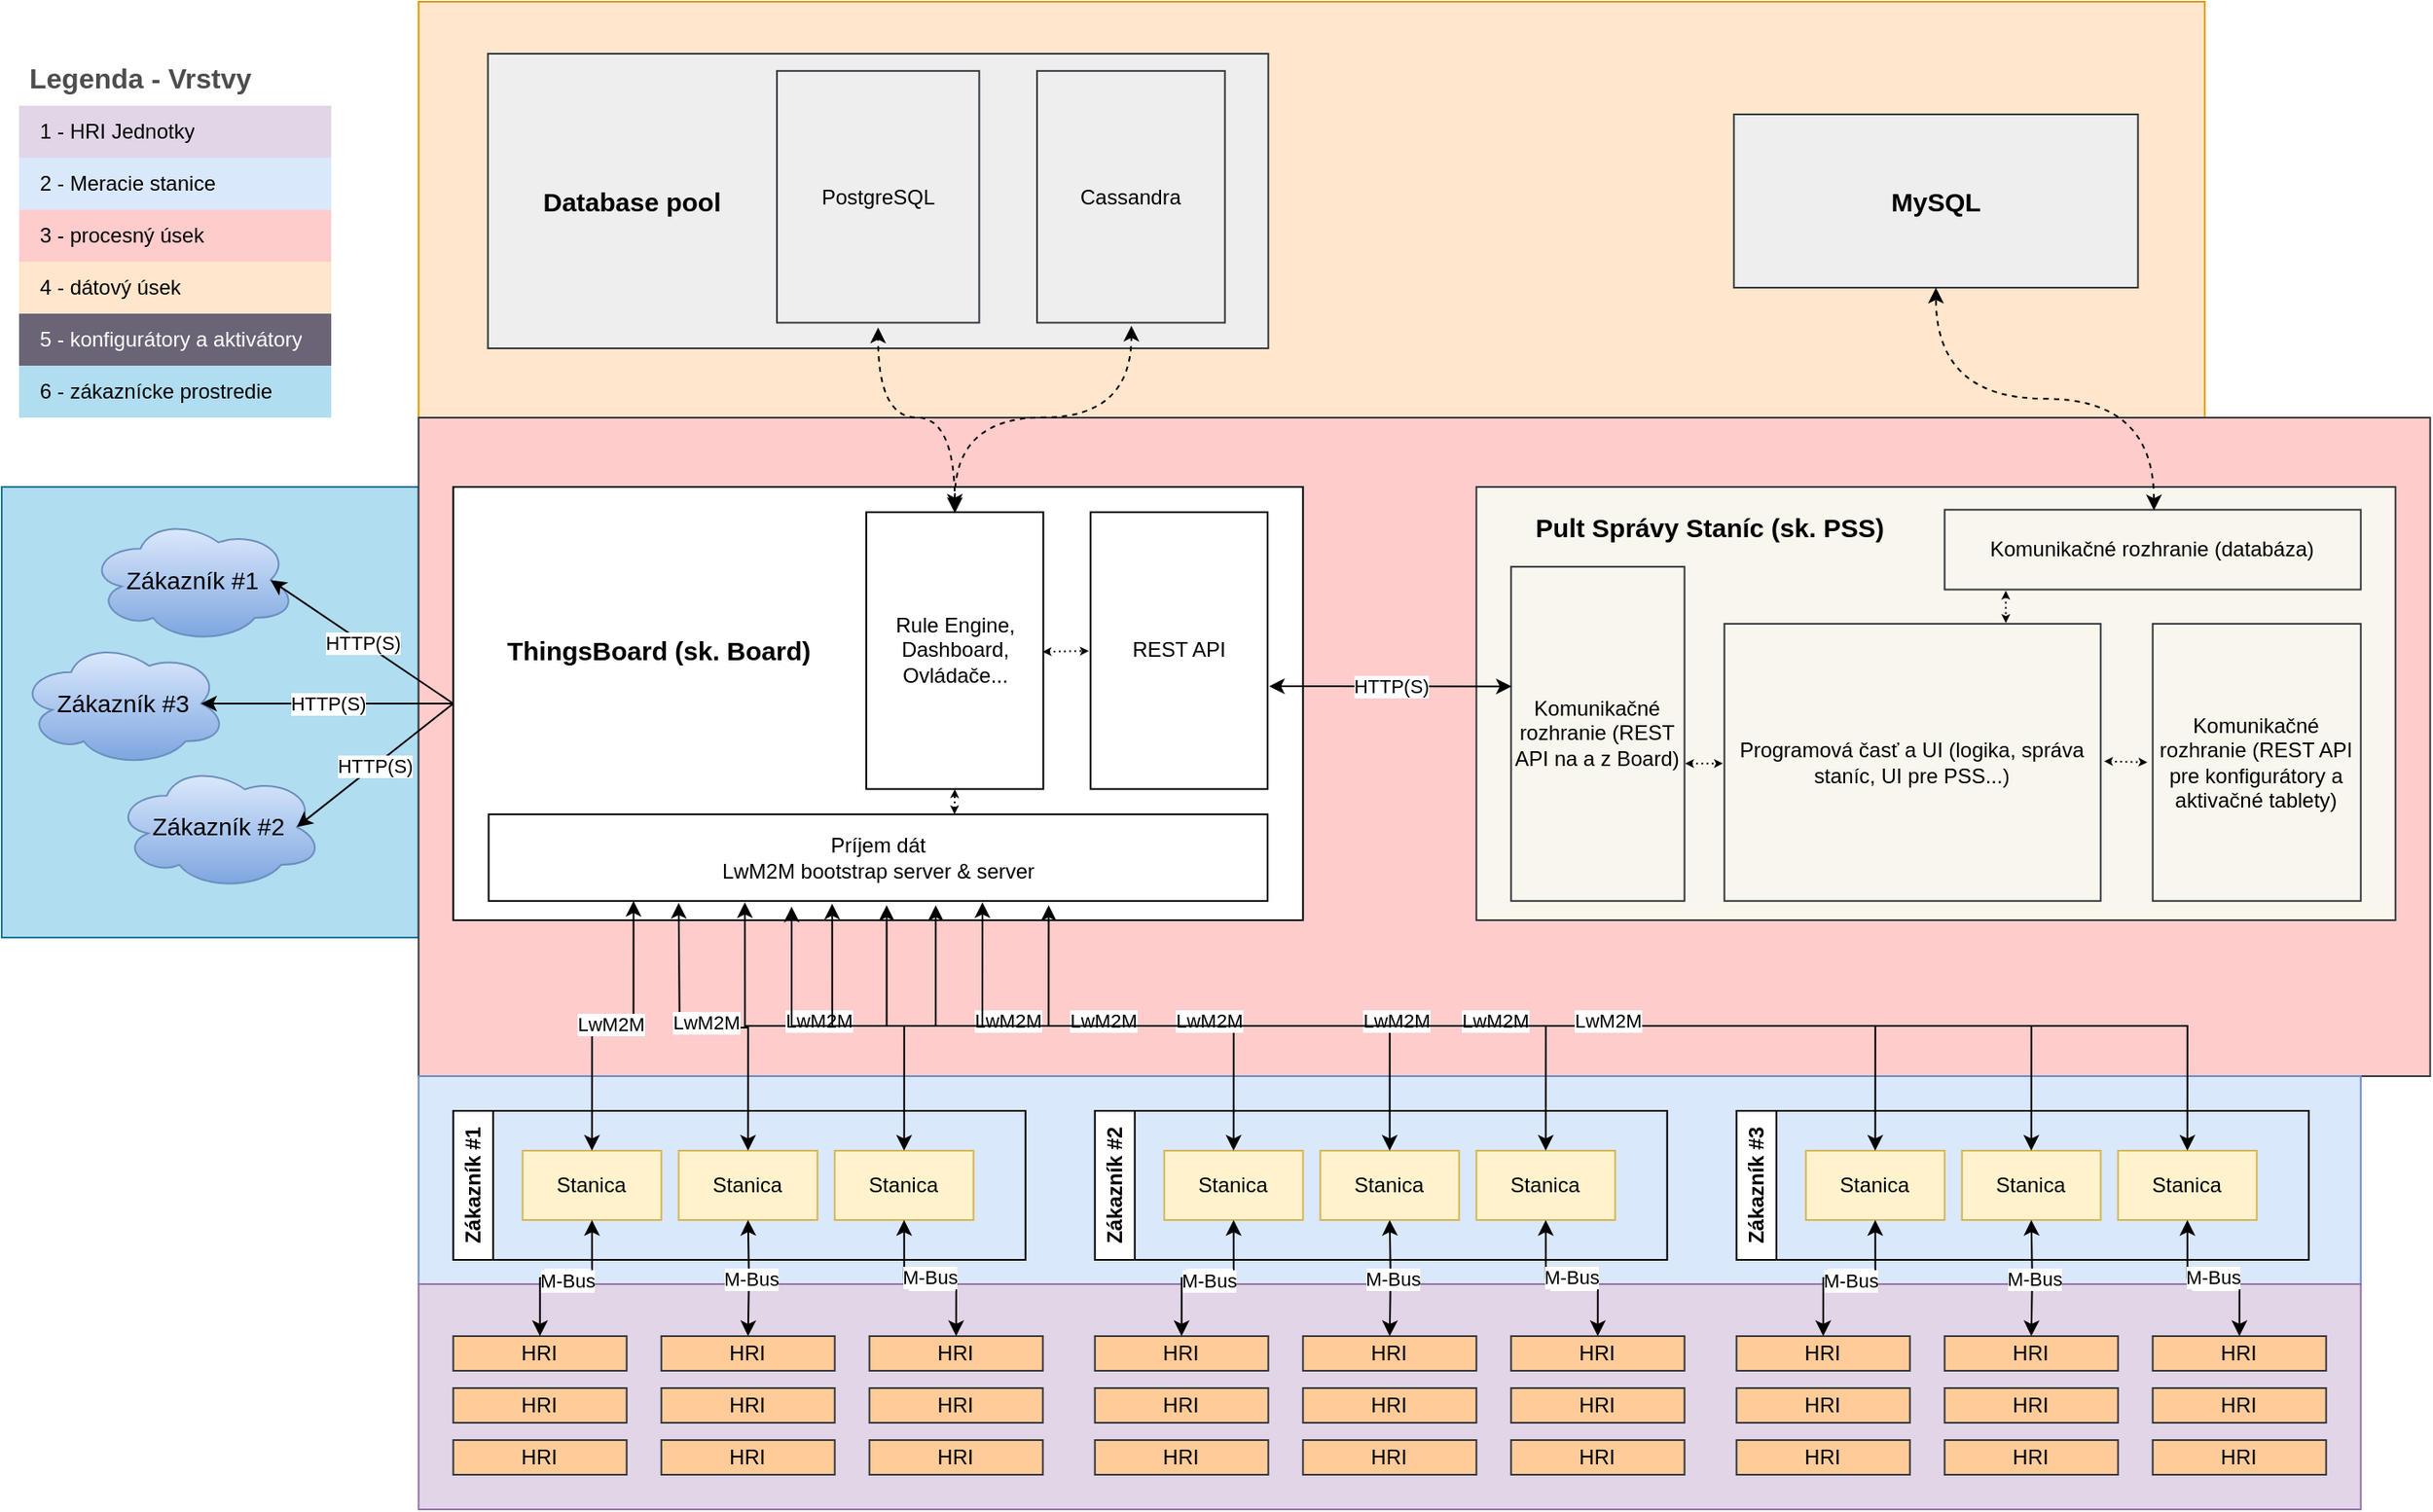 <mxfile version="21.6.9" type="github">
  <diagram name="Page-1" id="n-vTJbwa5jrU47sz1mU_">
    <mxGraphModel dx="1687" dy="920" grid="1" gridSize="10" guides="1" tooltips="1" connect="1" arrows="1" fold="1" page="1" pageScale="1" pageWidth="1654" pageHeight="1169" math="0" shadow="0">
      <root>
        <mxCell id="0" />
        <mxCell id="1" parent="0" />
        <mxCell id="oxmaoGViPWF4fEeADS45-164" value="" style="rounded=0;whiteSpace=wrap;html=1;fillColor=#b1ddf0;strokeColor=#10739e;" vertex="1" parent="1">
          <mxGeometry x="20" y="530" width="240.36" height="260" as="geometry" />
        </mxCell>
        <mxCell id="oxmaoGViPWF4fEeADS45-132" value="" style="rounded=0;whiteSpace=wrap;html=1;fillColor=#ffe6cc;strokeColor=#d79b00;" vertex="1" parent="1">
          <mxGeometry x="260.36" y="250" width="1030" height="240" as="geometry" />
        </mxCell>
        <mxCell id="oxmaoGViPWF4fEeADS45-131" value="" style="rounded=0;whiteSpace=wrap;html=1;fillColor=#ffcccc;strokeColor=#36393d;" vertex="1" parent="1">
          <mxGeometry x="260.36" y="490" width="1160" height="380" as="geometry" />
        </mxCell>
        <mxCell id="oxmaoGViPWF4fEeADS45-92" value="" style="rounded=0;whiteSpace=wrap;html=1;fillColor=#dae8fc;strokeColor=#6c8ebf;" vertex="1" parent="1">
          <mxGeometry x="260.36" y="870" width="1120" height="120" as="geometry" />
        </mxCell>
        <mxCell id="oxmaoGViPWF4fEeADS45-91" value="" style="rounded=0;whiteSpace=wrap;html=1;fillColor=#e1d5e7;strokeColor=#9673a6;" vertex="1" parent="1">
          <mxGeometry x="260.36" y="990" width="1120" height="130" as="geometry" />
        </mxCell>
        <mxCell id="oxmaoGViPWF4fEeADS45-1" value="Zákazník #1" style="swimlane;horizontal=0;whiteSpace=wrap;html=1;" vertex="1" parent="1">
          <mxGeometry x="280.36" y="890" width="330" height="86" as="geometry" />
        </mxCell>
        <mxCell id="oxmaoGViPWF4fEeADS45-14" value="Stanica" style="whiteSpace=wrap;html=1;align=center;fillColor=#fff2cc;strokeColor=#d6b656;" vertex="1" parent="oxmaoGViPWF4fEeADS45-1">
          <mxGeometry x="40" y="23" width="80" height="40" as="geometry" />
        </mxCell>
        <mxCell id="oxmaoGViPWF4fEeADS45-17" value="Stanica" style="whiteSpace=wrap;html=1;align=center;fillColor=#fff2cc;strokeColor=#d6b656;" vertex="1" parent="oxmaoGViPWF4fEeADS45-1">
          <mxGeometry x="130" y="23" width="80" height="40" as="geometry" />
        </mxCell>
        <mxCell id="oxmaoGViPWF4fEeADS45-18" value="Stanica" style="whiteSpace=wrap;html=1;align=center;fillColor=#fff2cc;strokeColor=#d6b656;" vertex="1" parent="oxmaoGViPWF4fEeADS45-1">
          <mxGeometry x="220" y="23" width="80" height="40" as="geometry" />
        </mxCell>
        <mxCell id="oxmaoGViPWF4fEeADS45-15" value="" style="group" vertex="1" connectable="0" parent="1">
          <mxGeometry x="280.36" y="1020" width="100" height="80" as="geometry" />
        </mxCell>
        <mxCell id="oxmaoGViPWF4fEeADS45-9" value="HRI" style="whiteSpace=wrap;html=1;align=center;fillColor=#ffcc99;strokeColor=#36393d;" vertex="1" parent="oxmaoGViPWF4fEeADS45-15">
          <mxGeometry width="100" height="20" as="geometry" />
        </mxCell>
        <mxCell id="oxmaoGViPWF4fEeADS45-10" value="HRI" style="whiteSpace=wrap;html=1;align=center;fillColor=#ffcc99;strokeColor=#36393d;" vertex="1" parent="oxmaoGViPWF4fEeADS45-15">
          <mxGeometry y="30" width="100" height="20" as="geometry" />
        </mxCell>
        <mxCell id="oxmaoGViPWF4fEeADS45-11" value="HRI" style="whiteSpace=wrap;html=1;align=center;fillColor=#ffcc99;strokeColor=#36393d;" vertex="1" parent="oxmaoGViPWF4fEeADS45-15">
          <mxGeometry y="60" width="100" height="20" as="geometry" />
        </mxCell>
        <mxCell id="oxmaoGViPWF4fEeADS45-20" value="" style="group" vertex="1" connectable="0" parent="1">
          <mxGeometry x="400.36" y="1020" width="100" height="80" as="geometry" />
        </mxCell>
        <mxCell id="oxmaoGViPWF4fEeADS45-21" value="HRI" style="whiteSpace=wrap;html=1;align=center;fillColor=#ffcc99;strokeColor=#36393d;" vertex="1" parent="oxmaoGViPWF4fEeADS45-20">
          <mxGeometry width="100" height="20" as="geometry" />
        </mxCell>
        <mxCell id="oxmaoGViPWF4fEeADS45-22" value="HRI" style="whiteSpace=wrap;html=1;align=center;fillColor=#ffcc99;strokeColor=#36393d;" vertex="1" parent="oxmaoGViPWF4fEeADS45-20">
          <mxGeometry y="30" width="100" height="20" as="geometry" />
        </mxCell>
        <mxCell id="oxmaoGViPWF4fEeADS45-23" value="HRI" style="whiteSpace=wrap;html=1;align=center;fillColor=#ffcc99;strokeColor=#36393d;" vertex="1" parent="oxmaoGViPWF4fEeADS45-20">
          <mxGeometry y="60" width="100" height="20" as="geometry" />
        </mxCell>
        <mxCell id="oxmaoGViPWF4fEeADS45-24" value="" style="group" vertex="1" connectable="0" parent="1">
          <mxGeometry x="520.36" y="1020" width="100" height="80" as="geometry" />
        </mxCell>
        <mxCell id="oxmaoGViPWF4fEeADS45-25" value="HRI" style="whiteSpace=wrap;html=1;align=center;fillColor=#ffcc99;strokeColor=#36393d;" vertex="1" parent="oxmaoGViPWF4fEeADS45-24">
          <mxGeometry width="100" height="20" as="geometry" />
        </mxCell>
        <mxCell id="oxmaoGViPWF4fEeADS45-26" value="HRI" style="whiteSpace=wrap;html=1;align=center;fillColor=#ffcc99;strokeColor=#36393d;" vertex="1" parent="oxmaoGViPWF4fEeADS45-24">
          <mxGeometry y="30" width="100" height="20" as="geometry" />
        </mxCell>
        <mxCell id="oxmaoGViPWF4fEeADS45-27" value="HRI" style="whiteSpace=wrap;html=1;align=center;fillColor=#ffcc99;strokeColor=#36393d;" vertex="1" parent="oxmaoGViPWF4fEeADS45-24">
          <mxGeometry y="60" width="100" height="20" as="geometry" />
        </mxCell>
        <mxCell id="oxmaoGViPWF4fEeADS45-30" value="" style="endArrow=classic;html=1;rounded=0;exitX=0.5;exitY=0;exitDx=0;exitDy=0;entryX=0.5;entryY=1;entryDx=0;entryDy=0;edgeStyle=orthogonalEdgeStyle;startArrow=classic;startFill=1;" edge="1" parent="1" source="oxmaoGViPWF4fEeADS45-9" target="oxmaoGViPWF4fEeADS45-14">
          <mxGeometry relative="1" as="geometry">
            <mxPoint x="330.36" y="1000" as="sourcePoint" />
            <mxPoint x="430.36" y="1000" as="targetPoint" />
          </mxGeometry>
        </mxCell>
        <mxCell id="oxmaoGViPWF4fEeADS45-31" value="Label" style="edgeLabel;resizable=0;html=1;align=center;verticalAlign=middle;" connectable="0" vertex="1" parent="oxmaoGViPWF4fEeADS45-30">
          <mxGeometry relative="1" as="geometry" />
        </mxCell>
        <mxCell id="oxmaoGViPWF4fEeADS45-32" value="M-Bus" style="edgeLabel;html=1;align=center;verticalAlign=middle;resizable=0;points=[];" vertex="1" connectable="0" parent="oxmaoGViPWF4fEeADS45-30">
          <mxGeometry x="0.012" y="-1" relative="1" as="geometry">
            <mxPoint as="offset" />
          </mxGeometry>
        </mxCell>
        <mxCell id="oxmaoGViPWF4fEeADS45-34" value="" style="endArrow=classic;html=1;rounded=0;entryX=0.5;entryY=1;entryDx=0;entryDy=0;edgeStyle=orthogonalEdgeStyle;startArrow=classic;startFill=1;" edge="1" parent="1" target="oxmaoGViPWF4fEeADS45-17">
          <mxGeometry relative="1" as="geometry">
            <mxPoint x="450.36" y="1020" as="sourcePoint" />
            <mxPoint x="420.36" y="960" as="targetPoint" />
          </mxGeometry>
        </mxCell>
        <mxCell id="oxmaoGViPWF4fEeADS45-35" value="Label" style="edgeLabel;resizable=0;html=1;align=center;verticalAlign=middle;" connectable="0" vertex="1" parent="oxmaoGViPWF4fEeADS45-34">
          <mxGeometry relative="1" as="geometry" />
        </mxCell>
        <mxCell id="oxmaoGViPWF4fEeADS45-36" value="M-Bus" style="edgeLabel;html=1;align=center;verticalAlign=middle;resizable=0;points=[];" vertex="1" connectable="0" parent="oxmaoGViPWF4fEeADS45-34">
          <mxGeometry x="0.012" y="-1" relative="1" as="geometry">
            <mxPoint as="offset" />
          </mxGeometry>
        </mxCell>
        <mxCell id="oxmaoGViPWF4fEeADS45-37" value="" style="endArrow=classic;html=1;rounded=0;entryX=0.5;entryY=1;entryDx=0;entryDy=0;edgeStyle=orthogonalEdgeStyle;startArrow=classic;startFill=1;exitX=0.5;exitY=0;exitDx=0;exitDy=0;" edge="1" parent="1" source="oxmaoGViPWF4fEeADS45-25" target="oxmaoGViPWF4fEeADS45-18">
          <mxGeometry relative="1" as="geometry">
            <mxPoint x="460.36" y="1030" as="sourcePoint" />
            <mxPoint x="460.36" y="960" as="targetPoint" />
          </mxGeometry>
        </mxCell>
        <mxCell id="oxmaoGViPWF4fEeADS45-38" value="Label" style="edgeLabel;resizable=0;html=1;align=center;verticalAlign=middle;" connectable="0" vertex="1" parent="oxmaoGViPWF4fEeADS45-37">
          <mxGeometry relative="1" as="geometry" />
        </mxCell>
        <mxCell id="oxmaoGViPWF4fEeADS45-39" value="M-Bus" style="edgeLabel;html=1;align=center;verticalAlign=middle;resizable=0;points=[];" vertex="1" connectable="0" parent="oxmaoGViPWF4fEeADS45-37">
          <mxGeometry x="0.012" y="-1" relative="1" as="geometry">
            <mxPoint as="offset" />
          </mxGeometry>
        </mxCell>
        <mxCell id="oxmaoGViPWF4fEeADS45-41" value="Zákazník #2" style="swimlane;horizontal=0;whiteSpace=wrap;html=1;" vertex="1" parent="1">
          <mxGeometry x="650.36" y="890" width="330" height="86" as="geometry" />
        </mxCell>
        <mxCell id="oxmaoGViPWF4fEeADS45-42" value="Stanica" style="whiteSpace=wrap;html=1;align=center;fillColor=#fff2cc;strokeColor=#d6b656;" vertex="1" parent="oxmaoGViPWF4fEeADS45-41">
          <mxGeometry x="40" y="23" width="80" height="40" as="geometry" />
        </mxCell>
        <mxCell id="oxmaoGViPWF4fEeADS45-43" value="Stanica" style="whiteSpace=wrap;html=1;align=center;fillColor=#fff2cc;strokeColor=#d6b656;" vertex="1" parent="oxmaoGViPWF4fEeADS45-41">
          <mxGeometry x="130" y="23" width="80" height="40" as="geometry" />
        </mxCell>
        <mxCell id="oxmaoGViPWF4fEeADS45-44" value="Stanica" style="whiteSpace=wrap;html=1;align=center;fillColor=#fff2cc;strokeColor=#d6b656;" vertex="1" parent="oxmaoGViPWF4fEeADS45-41">
          <mxGeometry x="220" y="23" width="80" height="40" as="geometry" />
        </mxCell>
        <mxCell id="oxmaoGViPWF4fEeADS45-45" value="" style="group" vertex="1" connectable="0" parent="1">
          <mxGeometry x="650.36" y="1020" width="100" height="80" as="geometry" />
        </mxCell>
        <mxCell id="oxmaoGViPWF4fEeADS45-46" value="HRI" style="whiteSpace=wrap;html=1;align=center;fillColor=#ffcc99;strokeColor=#36393d;" vertex="1" parent="oxmaoGViPWF4fEeADS45-45">
          <mxGeometry width="100" height="20" as="geometry" />
        </mxCell>
        <mxCell id="oxmaoGViPWF4fEeADS45-47" value="HRI" style="whiteSpace=wrap;html=1;align=center;fillColor=#ffcc99;strokeColor=#36393d;" vertex="1" parent="oxmaoGViPWF4fEeADS45-45">
          <mxGeometry y="30" width="100" height="20" as="geometry" />
        </mxCell>
        <mxCell id="oxmaoGViPWF4fEeADS45-48" value="HRI" style="whiteSpace=wrap;html=1;align=center;fillColor=#ffcc99;strokeColor=#36393d;" vertex="1" parent="oxmaoGViPWF4fEeADS45-45">
          <mxGeometry y="60" width="100" height="20" as="geometry" />
        </mxCell>
        <mxCell id="oxmaoGViPWF4fEeADS45-49" value="" style="group" vertex="1" connectable="0" parent="1">
          <mxGeometry x="770.36" y="1020" width="100" height="80" as="geometry" />
        </mxCell>
        <mxCell id="oxmaoGViPWF4fEeADS45-50" value="HRI" style="whiteSpace=wrap;html=1;align=center;fillColor=#ffcc99;strokeColor=#36393d;" vertex="1" parent="oxmaoGViPWF4fEeADS45-49">
          <mxGeometry width="100" height="20" as="geometry" />
        </mxCell>
        <mxCell id="oxmaoGViPWF4fEeADS45-51" value="HRI" style="whiteSpace=wrap;html=1;align=center;fillColor=#ffcc99;strokeColor=#36393d;" vertex="1" parent="oxmaoGViPWF4fEeADS45-49">
          <mxGeometry y="30" width="100" height="20" as="geometry" />
        </mxCell>
        <mxCell id="oxmaoGViPWF4fEeADS45-52" value="HRI" style="whiteSpace=wrap;html=1;align=center;fillColor=#ffcc99;strokeColor=#36393d;" vertex="1" parent="oxmaoGViPWF4fEeADS45-49">
          <mxGeometry y="60" width="100" height="20" as="geometry" />
        </mxCell>
        <mxCell id="oxmaoGViPWF4fEeADS45-53" value="" style="group" vertex="1" connectable="0" parent="1">
          <mxGeometry x="890.36" y="1020" width="100" height="80" as="geometry" />
        </mxCell>
        <mxCell id="oxmaoGViPWF4fEeADS45-54" value="HRI" style="whiteSpace=wrap;html=1;align=center;fillColor=#ffcc99;strokeColor=#36393d;" vertex="1" parent="oxmaoGViPWF4fEeADS45-53">
          <mxGeometry width="100" height="20" as="geometry" />
        </mxCell>
        <mxCell id="oxmaoGViPWF4fEeADS45-55" value="HRI" style="whiteSpace=wrap;html=1;align=center;fillColor=#ffcc99;strokeColor=#36393d;" vertex="1" parent="oxmaoGViPWF4fEeADS45-53">
          <mxGeometry y="30" width="100" height="20" as="geometry" />
        </mxCell>
        <mxCell id="oxmaoGViPWF4fEeADS45-56" value="HRI" style="whiteSpace=wrap;html=1;align=center;fillColor=#ffcc99;strokeColor=#36393d;" vertex="1" parent="oxmaoGViPWF4fEeADS45-53">
          <mxGeometry y="60" width="100" height="20" as="geometry" />
        </mxCell>
        <mxCell id="oxmaoGViPWF4fEeADS45-57" value="" style="endArrow=classic;html=1;rounded=0;exitX=0.5;exitY=0;exitDx=0;exitDy=0;entryX=0.5;entryY=1;entryDx=0;entryDy=0;edgeStyle=orthogonalEdgeStyle;startArrow=classic;startFill=1;" edge="1" parent="1" source="oxmaoGViPWF4fEeADS45-46" target="oxmaoGViPWF4fEeADS45-42">
          <mxGeometry relative="1" as="geometry">
            <mxPoint x="700.36" y="1000" as="sourcePoint" />
            <mxPoint x="800.36" y="1000" as="targetPoint" />
          </mxGeometry>
        </mxCell>
        <mxCell id="oxmaoGViPWF4fEeADS45-58" value="Label" style="edgeLabel;resizable=0;html=1;align=center;verticalAlign=middle;" connectable="0" vertex="1" parent="oxmaoGViPWF4fEeADS45-57">
          <mxGeometry relative="1" as="geometry" />
        </mxCell>
        <mxCell id="oxmaoGViPWF4fEeADS45-59" value="M-Bus" style="edgeLabel;html=1;align=center;verticalAlign=middle;resizable=0;points=[];" vertex="1" connectable="0" parent="oxmaoGViPWF4fEeADS45-57">
          <mxGeometry x="0.012" y="-1" relative="1" as="geometry">
            <mxPoint as="offset" />
          </mxGeometry>
        </mxCell>
        <mxCell id="oxmaoGViPWF4fEeADS45-60" value="" style="endArrow=classic;html=1;rounded=0;entryX=0.5;entryY=1;entryDx=0;entryDy=0;edgeStyle=orthogonalEdgeStyle;startArrow=classic;startFill=1;" edge="1" parent="1" target="oxmaoGViPWF4fEeADS45-43">
          <mxGeometry relative="1" as="geometry">
            <mxPoint x="820.36" y="1020" as="sourcePoint" />
            <mxPoint x="790.36" y="960" as="targetPoint" />
          </mxGeometry>
        </mxCell>
        <mxCell id="oxmaoGViPWF4fEeADS45-61" value="Label" style="edgeLabel;resizable=0;html=1;align=center;verticalAlign=middle;" connectable="0" vertex="1" parent="oxmaoGViPWF4fEeADS45-60">
          <mxGeometry relative="1" as="geometry" />
        </mxCell>
        <mxCell id="oxmaoGViPWF4fEeADS45-62" value="M-Bus" style="edgeLabel;html=1;align=center;verticalAlign=middle;resizable=0;points=[];" vertex="1" connectable="0" parent="oxmaoGViPWF4fEeADS45-60">
          <mxGeometry x="0.012" y="-1" relative="1" as="geometry">
            <mxPoint as="offset" />
          </mxGeometry>
        </mxCell>
        <mxCell id="oxmaoGViPWF4fEeADS45-63" value="" style="endArrow=classic;html=1;rounded=0;entryX=0.5;entryY=1;entryDx=0;entryDy=0;edgeStyle=orthogonalEdgeStyle;startArrow=classic;startFill=1;exitX=0.5;exitY=0;exitDx=0;exitDy=0;" edge="1" parent="1" source="oxmaoGViPWF4fEeADS45-54" target="oxmaoGViPWF4fEeADS45-44">
          <mxGeometry relative="1" as="geometry">
            <mxPoint x="830.36" y="1030" as="sourcePoint" />
            <mxPoint x="830.36" y="960" as="targetPoint" />
          </mxGeometry>
        </mxCell>
        <mxCell id="oxmaoGViPWF4fEeADS45-64" value="Label" style="edgeLabel;resizable=0;html=1;align=center;verticalAlign=middle;" connectable="0" vertex="1" parent="oxmaoGViPWF4fEeADS45-63">
          <mxGeometry relative="1" as="geometry" />
        </mxCell>
        <mxCell id="oxmaoGViPWF4fEeADS45-65" value="M-Bus" style="edgeLabel;html=1;align=center;verticalAlign=middle;resizable=0;points=[];" vertex="1" connectable="0" parent="oxmaoGViPWF4fEeADS45-63">
          <mxGeometry x="0.012" y="-1" relative="1" as="geometry">
            <mxPoint as="offset" />
          </mxGeometry>
        </mxCell>
        <mxCell id="oxmaoGViPWF4fEeADS45-66" value="Zákazník #3" style="swimlane;horizontal=0;whiteSpace=wrap;html=1;" vertex="1" parent="1">
          <mxGeometry x="1020.36" y="890" width="330" height="86" as="geometry" />
        </mxCell>
        <mxCell id="oxmaoGViPWF4fEeADS45-67" value="Stanica" style="whiteSpace=wrap;html=1;align=center;fillColor=#fff2cc;strokeColor=#d6b656;" vertex="1" parent="oxmaoGViPWF4fEeADS45-66">
          <mxGeometry x="40" y="23" width="80" height="40" as="geometry" />
        </mxCell>
        <mxCell id="oxmaoGViPWF4fEeADS45-68" value="Stanica" style="whiteSpace=wrap;html=1;align=center;fillColor=#fff2cc;strokeColor=#d6b656;" vertex="1" parent="oxmaoGViPWF4fEeADS45-66">
          <mxGeometry x="130" y="23" width="80" height="40" as="geometry" />
        </mxCell>
        <mxCell id="oxmaoGViPWF4fEeADS45-69" value="Stanica" style="whiteSpace=wrap;html=1;align=center;fillColor=#fff2cc;strokeColor=#d6b656;" vertex="1" parent="oxmaoGViPWF4fEeADS45-66">
          <mxGeometry x="220" y="23" width="80" height="40" as="geometry" />
        </mxCell>
        <mxCell id="oxmaoGViPWF4fEeADS45-70" value="" style="group" vertex="1" connectable="0" parent="1">
          <mxGeometry x="1020.36" y="1020" width="100" height="80" as="geometry" />
        </mxCell>
        <mxCell id="oxmaoGViPWF4fEeADS45-71" value="HRI" style="whiteSpace=wrap;html=1;align=center;fillColor=#ffcc99;strokeColor=#36393d;" vertex="1" parent="oxmaoGViPWF4fEeADS45-70">
          <mxGeometry width="100" height="20" as="geometry" />
        </mxCell>
        <mxCell id="oxmaoGViPWF4fEeADS45-72" value="HRI" style="whiteSpace=wrap;html=1;align=center;fillColor=#ffcc99;strokeColor=#36393d;" vertex="1" parent="oxmaoGViPWF4fEeADS45-70">
          <mxGeometry y="30" width="100" height="20" as="geometry" />
        </mxCell>
        <mxCell id="oxmaoGViPWF4fEeADS45-73" value="HRI" style="whiteSpace=wrap;html=1;align=center;fillColor=#ffcc99;strokeColor=#36393d;" vertex="1" parent="oxmaoGViPWF4fEeADS45-70">
          <mxGeometry y="60" width="100" height="20" as="geometry" />
        </mxCell>
        <mxCell id="oxmaoGViPWF4fEeADS45-74" value="" style="group" vertex="1" connectable="0" parent="1">
          <mxGeometry x="1140.36" y="1020" width="100" height="80" as="geometry" />
        </mxCell>
        <mxCell id="oxmaoGViPWF4fEeADS45-75" value="HRI" style="whiteSpace=wrap;html=1;align=center;fillColor=#ffcc99;strokeColor=#36393d;" vertex="1" parent="oxmaoGViPWF4fEeADS45-74">
          <mxGeometry width="100" height="20" as="geometry" />
        </mxCell>
        <mxCell id="oxmaoGViPWF4fEeADS45-76" value="HRI" style="whiteSpace=wrap;html=1;align=center;fillColor=#ffcc99;strokeColor=#36393d;" vertex="1" parent="oxmaoGViPWF4fEeADS45-74">
          <mxGeometry y="30" width="100" height="20" as="geometry" />
        </mxCell>
        <mxCell id="oxmaoGViPWF4fEeADS45-77" value="HRI" style="whiteSpace=wrap;html=1;align=center;fillColor=#ffcc99;strokeColor=#36393d;" vertex="1" parent="oxmaoGViPWF4fEeADS45-74">
          <mxGeometry y="60" width="100" height="20" as="geometry" />
        </mxCell>
        <mxCell id="oxmaoGViPWF4fEeADS45-78" value="" style="group" vertex="1" connectable="0" parent="1">
          <mxGeometry x="1260.36" y="1020" width="100" height="80" as="geometry" />
        </mxCell>
        <mxCell id="oxmaoGViPWF4fEeADS45-79" value="HRI" style="whiteSpace=wrap;html=1;align=center;fillColor=#ffcc99;strokeColor=#36393d;" vertex="1" parent="oxmaoGViPWF4fEeADS45-78">
          <mxGeometry width="100" height="20" as="geometry" />
        </mxCell>
        <mxCell id="oxmaoGViPWF4fEeADS45-80" value="HRI" style="whiteSpace=wrap;html=1;align=center;fillColor=#ffcc99;strokeColor=#36393d;" vertex="1" parent="oxmaoGViPWF4fEeADS45-78">
          <mxGeometry y="30" width="100" height="20" as="geometry" />
        </mxCell>
        <mxCell id="oxmaoGViPWF4fEeADS45-81" value="HRI" style="whiteSpace=wrap;html=1;align=center;fillColor=#ffcc99;strokeColor=#36393d;" vertex="1" parent="oxmaoGViPWF4fEeADS45-78">
          <mxGeometry y="60" width="100" height="20" as="geometry" />
        </mxCell>
        <mxCell id="oxmaoGViPWF4fEeADS45-82" value="" style="endArrow=classic;html=1;rounded=0;exitX=0.5;exitY=0;exitDx=0;exitDy=0;entryX=0.5;entryY=1;entryDx=0;entryDy=0;edgeStyle=orthogonalEdgeStyle;startArrow=classic;startFill=1;" edge="1" parent="1" source="oxmaoGViPWF4fEeADS45-71" target="oxmaoGViPWF4fEeADS45-67">
          <mxGeometry relative="1" as="geometry">
            <mxPoint x="1070.36" y="1000" as="sourcePoint" />
            <mxPoint x="1170.36" y="1000" as="targetPoint" />
          </mxGeometry>
        </mxCell>
        <mxCell id="oxmaoGViPWF4fEeADS45-83" value="Label" style="edgeLabel;resizable=0;html=1;align=center;verticalAlign=middle;" connectable="0" vertex="1" parent="oxmaoGViPWF4fEeADS45-82">
          <mxGeometry relative="1" as="geometry" />
        </mxCell>
        <mxCell id="oxmaoGViPWF4fEeADS45-84" value="M-Bus" style="edgeLabel;html=1;align=center;verticalAlign=middle;resizable=0;points=[];" vertex="1" connectable="0" parent="oxmaoGViPWF4fEeADS45-82">
          <mxGeometry x="0.012" y="-1" relative="1" as="geometry">
            <mxPoint as="offset" />
          </mxGeometry>
        </mxCell>
        <mxCell id="oxmaoGViPWF4fEeADS45-85" value="" style="endArrow=classic;html=1;rounded=0;entryX=0.5;entryY=1;entryDx=0;entryDy=0;edgeStyle=orthogonalEdgeStyle;startArrow=classic;startFill=1;" edge="1" parent="1" target="oxmaoGViPWF4fEeADS45-68">
          <mxGeometry relative="1" as="geometry">
            <mxPoint x="1190.36" y="1020" as="sourcePoint" />
            <mxPoint x="1160.36" y="960" as="targetPoint" />
          </mxGeometry>
        </mxCell>
        <mxCell id="oxmaoGViPWF4fEeADS45-86" value="Label" style="edgeLabel;resizable=0;html=1;align=center;verticalAlign=middle;" connectable="0" vertex="1" parent="oxmaoGViPWF4fEeADS45-85">
          <mxGeometry relative="1" as="geometry" />
        </mxCell>
        <mxCell id="oxmaoGViPWF4fEeADS45-87" value="M-Bus" style="edgeLabel;html=1;align=center;verticalAlign=middle;resizable=0;points=[];" vertex="1" connectable="0" parent="oxmaoGViPWF4fEeADS45-85">
          <mxGeometry x="0.012" y="-1" relative="1" as="geometry">
            <mxPoint as="offset" />
          </mxGeometry>
        </mxCell>
        <mxCell id="oxmaoGViPWF4fEeADS45-88" value="" style="endArrow=classic;html=1;rounded=0;entryX=0.5;entryY=1;entryDx=0;entryDy=0;edgeStyle=orthogonalEdgeStyle;startArrow=classic;startFill=1;exitX=0.5;exitY=0;exitDx=0;exitDy=0;" edge="1" parent="1" source="oxmaoGViPWF4fEeADS45-79" target="oxmaoGViPWF4fEeADS45-69">
          <mxGeometry relative="1" as="geometry">
            <mxPoint x="1200.36" y="1030" as="sourcePoint" />
            <mxPoint x="1200.36" y="960" as="targetPoint" />
          </mxGeometry>
        </mxCell>
        <mxCell id="oxmaoGViPWF4fEeADS45-89" value="Label" style="edgeLabel;resizable=0;html=1;align=center;verticalAlign=middle;" connectable="0" vertex="1" parent="oxmaoGViPWF4fEeADS45-88">
          <mxGeometry relative="1" as="geometry" />
        </mxCell>
        <mxCell id="oxmaoGViPWF4fEeADS45-90" value="M-Bus" style="edgeLabel;html=1;align=center;verticalAlign=middle;resizable=0;points=[];" vertex="1" connectable="0" parent="oxmaoGViPWF4fEeADS45-88">
          <mxGeometry x="0.012" y="-1" relative="1" as="geometry">
            <mxPoint as="offset" />
          </mxGeometry>
        </mxCell>
        <mxCell id="oxmaoGViPWF4fEeADS45-93" value="Legenda - Vrstvy" style="shape=table;startSize=30;container=1;collapsible=0;childLayout=tableLayout;fontSize=16;align=left;verticalAlign=top;fillColor=none;strokeColor=none;fontColor=#4D4D4D;fontStyle=1;spacingLeft=6;spacing=0;resizable=0;" vertex="1" parent="1">
          <mxGeometry x="30" y="280" width="180" height="210" as="geometry" />
        </mxCell>
        <mxCell id="oxmaoGViPWF4fEeADS45-94" value="" style="shape=tableRow;horizontal=0;startSize=0;swimlaneHead=0;swimlaneBody=0;strokeColor=inherit;top=0;left=0;bottom=0;right=0;collapsible=0;dropTarget=0;fillColor=none;points=[[0,0.5],[1,0.5]];portConstraint=eastwest;fontSize=12;" vertex="1" parent="oxmaoGViPWF4fEeADS45-93">
          <mxGeometry y="30" width="180" height="30" as="geometry" />
        </mxCell>
        <mxCell id="oxmaoGViPWF4fEeADS45-95" value="1 - HRI Jednotky" style="shape=partialRectangle;html=1;whiteSpace=wrap;connectable=0;strokeColor=#9673a6;overflow=hidden;fillColor=#e1d5e7;top=0;left=0;bottom=0;right=0;pointerEvents=1;fontSize=12;align=left;spacingLeft=10;spacingRight=4;" vertex="1" parent="oxmaoGViPWF4fEeADS45-94">
          <mxGeometry width="180" height="30" as="geometry">
            <mxRectangle width="180" height="30" as="alternateBounds" />
          </mxGeometry>
        </mxCell>
        <mxCell id="oxmaoGViPWF4fEeADS45-96" value="" style="shape=tableRow;horizontal=0;startSize=0;swimlaneHead=0;swimlaneBody=0;strokeColor=inherit;top=0;left=0;bottom=0;right=0;collapsible=0;dropTarget=0;fillColor=none;points=[[0,0.5],[1,0.5]];portConstraint=eastwest;fontSize=12;" vertex="1" parent="oxmaoGViPWF4fEeADS45-93">
          <mxGeometry y="60" width="180" height="30" as="geometry" />
        </mxCell>
        <mxCell id="oxmaoGViPWF4fEeADS45-97" value="2 - Meracie stanice" style="shape=partialRectangle;html=1;whiteSpace=wrap;connectable=0;strokeColor=#6c8ebf;overflow=hidden;fillColor=#dae8fc;top=0;left=0;bottom=0;right=0;pointerEvents=1;fontSize=12;align=left;spacingLeft=10;spacingRight=4;" vertex="1" parent="oxmaoGViPWF4fEeADS45-96">
          <mxGeometry width="180" height="30" as="geometry">
            <mxRectangle width="180" height="30" as="alternateBounds" />
          </mxGeometry>
        </mxCell>
        <mxCell id="oxmaoGViPWF4fEeADS45-98" value="" style="shape=tableRow;horizontal=0;startSize=0;swimlaneHead=0;swimlaneBody=0;strokeColor=inherit;top=0;left=0;bottom=0;right=0;collapsible=0;dropTarget=0;fillColor=none;points=[[0,0.5],[1,0.5]];portConstraint=eastwest;fontSize=12;" vertex="1" parent="oxmaoGViPWF4fEeADS45-93">
          <mxGeometry y="90" width="180" height="30" as="geometry" />
        </mxCell>
        <mxCell id="oxmaoGViPWF4fEeADS45-99" value="3 - procesný úsek" style="shape=partialRectangle;html=1;whiteSpace=wrap;connectable=0;strokeColor=#36393d;overflow=hidden;fillColor=#ffcccc;top=0;left=0;bottom=0;right=0;pointerEvents=1;fontSize=12;align=left;spacingLeft=10;spacingRight=4;" vertex="1" parent="oxmaoGViPWF4fEeADS45-98">
          <mxGeometry width="180" height="30" as="geometry">
            <mxRectangle width="180" height="30" as="alternateBounds" />
          </mxGeometry>
        </mxCell>
        <mxCell id="oxmaoGViPWF4fEeADS45-100" value="" style="shape=tableRow;horizontal=0;startSize=0;swimlaneHead=0;swimlaneBody=0;strokeColor=inherit;top=0;left=0;bottom=0;right=0;collapsible=0;dropTarget=0;fillColor=none;points=[[0,0.5],[1,0.5]];portConstraint=eastwest;fontSize=12;" vertex="1" parent="oxmaoGViPWF4fEeADS45-93">
          <mxGeometry y="120" width="180" height="30" as="geometry" />
        </mxCell>
        <mxCell id="oxmaoGViPWF4fEeADS45-101" value="4 - dátový úsek" style="shape=partialRectangle;html=1;whiteSpace=wrap;connectable=0;strokeColor=#d79b00;overflow=hidden;fillColor=#ffe6cc;top=0;left=0;bottom=0;right=0;pointerEvents=1;fontSize=12;align=left;spacingLeft=10;spacingRight=4;" vertex="1" parent="oxmaoGViPWF4fEeADS45-100">
          <mxGeometry width="180" height="30" as="geometry">
            <mxRectangle width="180" height="30" as="alternateBounds" />
          </mxGeometry>
        </mxCell>
        <mxCell id="oxmaoGViPWF4fEeADS45-102" value="" style="shape=tableRow;horizontal=0;startSize=0;swimlaneHead=0;swimlaneBody=0;strokeColor=inherit;top=0;left=0;bottom=0;right=0;collapsible=0;dropTarget=0;fillColor=none;points=[[0,0.5],[1,0.5]];portConstraint=eastwest;fontSize=12;" vertex="1" parent="oxmaoGViPWF4fEeADS45-93">
          <mxGeometry y="150" width="180" height="30" as="geometry" />
        </mxCell>
        <mxCell id="oxmaoGViPWF4fEeADS45-103" value="5 - konfigurátory a aktivátory" style="shape=partialRectangle;html=1;whiteSpace=wrap;connectable=0;strokeColor=inherit;overflow=hidden;fillColor=#6b6477;top=0;left=0;bottom=0;right=0;pointerEvents=1;fontSize=12;align=left;fontColor=#FFFFFF;gradientColor=none;spacingLeft=10;spacingRight=4;" vertex="1" parent="oxmaoGViPWF4fEeADS45-102">
          <mxGeometry width="180" height="30" as="geometry">
            <mxRectangle width="180" height="30" as="alternateBounds" />
          </mxGeometry>
        </mxCell>
        <mxCell id="oxmaoGViPWF4fEeADS45-104" value="" style="shape=tableRow;horizontal=0;startSize=0;swimlaneHead=0;swimlaneBody=0;strokeColor=inherit;top=0;left=0;bottom=0;right=0;collapsible=0;dropTarget=0;fillColor=none;points=[[0,0.5],[1,0.5]];portConstraint=eastwest;fontSize=12;" vertex="1" parent="oxmaoGViPWF4fEeADS45-93">
          <mxGeometry y="180" width="180" height="30" as="geometry" />
        </mxCell>
        <mxCell id="oxmaoGViPWF4fEeADS45-105" value="6 - zákaznícke prostredie" style="shape=partialRectangle;html=1;whiteSpace=wrap;connectable=0;strokeColor=#10739e;overflow=hidden;fillColor=#b1ddf0;top=0;left=0;bottom=0;right=0;pointerEvents=1;fontSize=12;align=left;spacingLeft=10;spacingRight=4;" vertex="1" parent="oxmaoGViPWF4fEeADS45-104">
          <mxGeometry width="180" height="30" as="geometry">
            <mxRectangle width="180" height="30" as="alternateBounds" />
          </mxGeometry>
        </mxCell>
        <mxCell id="oxmaoGViPWF4fEeADS45-106" value="" style="rounded=0;absoluteArcSize=1;html=1;arcSize=10;" vertex="1" parent="1">
          <mxGeometry x="280.36" y="530" width="490" height="250" as="geometry" />
        </mxCell>
        <mxCell id="oxmaoGViPWF4fEeADS45-107" value="&lt;span style=&quot;font-size: 15px;&quot;&gt;&lt;b&gt;ThingsBoard (sk. Board)&lt;/b&gt;&lt;/span&gt;" style="html=1;shape=mxgraph.er.anchor;whiteSpace=wrap;" vertex="1" parent="oxmaoGViPWF4fEeADS45-106">
          <mxGeometry width="238.194" height="188.889" as="geometry" />
        </mxCell>
        <mxCell id="oxmaoGViPWF4fEeADS45-108" value="Rule Engine, Dashboard, Ovládače..." style="rounded=0;absoluteArcSize=1;html=1;arcSize=10;whiteSpace=wrap;points=[];strokeColor=inherit;fillColor=inherit;" vertex="1" parent="oxmaoGViPWF4fEeADS45-106">
          <mxGeometry x="238.194" y="14.583" width="102.083" height="159.722" as="geometry" />
        </mxCell>
        <mxCell id="oxmaoGViPWF4fEeADS45-109" value="Príjem dát&lt;br&gt;LwM2M bootstrap server &amp;amp; server" style="rounded=0;absoluteArcSize=1;html=1;arcSize=10;whiteSpace=wrap;points=[];strokeColor=inherit;fillColor=inherit;" vertex="1" parent="oxmaoGViPWF4fEeADS45-106">
          <mxGeometry x="20.417" y="188.889" width="449.167" height="50" as="geometry" />
        </mxCell>
        <mxCell id="oxmaoGViPWF4fEeADS45-110" value="REST API" style="rounded=0;absoluteArcSize=1;html=1;arcSize=10;whiteSpace=wrap;points=[];strokeColor=inherit;fillColor=inherit;" vertex="1" parent="oxmaoGViPWF4fEeADS45-106">
          <mxGeometry x="367.5" y="14.583" width="102.083" height="159.722" as="geometry" />
        </mxCell>
        <mxCell id="oxmaoGViPWF4fEeADS45-153" value="" style="endArrow=classic;startArrow=classic;html=1;entryX=0.5;entryY=1.001;entryDx=0;entryDy=0;entryPerimeter=0;exitX=0.598;exitY=-0.001;exitDx=0;exitDy=0;exitPerimeter=0;dashed=1;dashPattern=1 2;endSize=2;startSize=2;rounded=0;" edge="1" parent="oxmaoGViPWF4fEeADS45-106" source="oxmaoGViPWF4fEeADS45-109" target="oxmaoGViPWF4fEeADS45-108">
          <mxGeometry width="50" height="50" relative="1" as="geometry">
            <mxPoint x="240" y="220" as="sourcePoint" />
            <mxPoint x="290" y="170" as="targetPoint" />
          </mxGeometry>
        </mxCell>
        <mxCell id="oxmaoGViPWF4fEeADS45-154" value="" style="endArrow=classic;startArrow=classic;html=1;entryX=-0.01;entryY=0.501;entryDx=0;entryDy=0;entryPerimeter=0;exitX=0.996;exitY=0.504;exitDx=0;exitDy=0;exitPerimeter=0;dashed=1;dashPattern=1 2;endSize=2;startSize=2;rounded=0;" edge="1" parent="oxmaoGViPWF4fEeADS45-106" source="oxmaoGViPWF4fEeADS45-108" target="oxmaoGViPWF4fEeADS45-110">
          <mxGeometry width="50" height="50" relative="1" as="geometry">
            <mxPoint x="253" y="198" as="sourcePoint" />
            <mxPoint x="299" y="184" as="targetPoint" />
          </mxGeometry>
        </mxCell>
        <mxCell id="oxmaoGViPWF4fEeADS45-111" value="" style="rounded=0;absoluteArcSize=1;html=1;arcSize=10;fillColor=#eeeeee;strokeColor=#36393d;" vertex="1" parent="1">
          <mxGeometry x="300.36" y="280" width="450" height="170" as="geometry" />
        </mxCell>
        <mxCell id="oxmaoGViPWF4fEeADS45-112" value="&lt;span style=&quot;font-size: 15px;&quot;&gt;&lt;b&gt;Database pool&lt;/b&gt;&lt;/span&gt;" style="html=1;shape=mxgraph.er.anchor;whiteSpace=wrap;" vertex="1" parent="oxmaoGViPWF4fEeADS45-111">
          <mxGeometry width="166.667" height="170" as="geometry" />
        </mxCell>
        <mxCell id="oxmaoGViPWF4fEeADS45-113" value="PostgreSQL" style="rounded=0;absoluteArcSize=1;html=1;arcSize=10;whiteSpace=wrap;points=[];strokeColor=inherit;fillColor=inherit;" vertex="1" parent="oxmaoGViPWF4fEeADS45-111">
          <mxGeometry x="166.667" y="9.919" width="116.667" height="145.298" as="geometry" />
        </mxCell>
        <mxCell id="oxmaoGViPWF4fEeADS45-115" value="Cassandra" style="rounded=0;absoluteArcSize=1;html=1;arcSize=10;whiteSpace=wrap;points=[];strokeColor=inherit;fillColor=inherit;" vertex="1" parent="oxmaoGViPWF4fEeADS45-111">
          <mxGeometry x="316.667" y="9.919" width="108.333" height="145.298" as="geometry" />
        </mxCell>
        <mxCell id="oxmaoGViPWF4fEeADS45-116" value="" style="endArrow=classic;startArrow=classic;html=1;entryX=0.5;entryY=1.019;entryDx=0;entryDy=0;entryPerimeter=0;exitX=0.5;exitY=0.003;exitDx=0;exitDy=0;exitPerimeter=0;edgeStyle=orthogonalEdgeStyle;dashed=1;curved=1;" edge="1" parent="1" source="oxmaoGViPWF4fEeADS45-108" target="oxmaoGViPWF4fEeADS45-113">
          <mxGeometry width="50" height="50" relative="1" as="geometry">
            <mxPoint x="670.36" y="360" as="sourcePoint" />
            <mxPoint x="670.36" y="350" as="targetPoint" />
          </mxGeometry>
        </mxCell>
        <mxCell id="oxmaoGViPWF4fEeADS45-117" value="" style="endArrow=classic;startArrow=classic;html=1;entryX=0.502;entryY=1.012;entryDx=0;entryDy=0;entryPerimeter=0;exitX=0.5;exitY=-0.009;exitDx=0;exitDy=0;exitPerimeter=0;edgeStyle=orthogonalEdgeStyle;dashed=1;curved=1;" edge="1" parent="1" source="oxmaoGViPWF4fEeADS45-108" target="oxmaoGViPWF4fEeADS45-115">
          <mxGeometry width="50" height="50" relative="1" as="geometry">
            <mxPoint x="715.36" y="433" as="sourcePoint" />
            <mxPoint x="635.36" y="318" as="targetPoint" />
          </mxGeometry>
        </mxCell>
        <mxCell id="oxmaoGViPWF4fEeADS45-118" value="" style="rounded=0;absoluteArcSize=1;html=1;arcSize=10;fillColor=#f9f7ed;strokeColor=#36393d;" vertex="1" parent="1">
          <mxGeometry x="870.36" y="530" width="530" height="250" as="geometry" />
        </mxCell>
        <mxCell id="oxmaoGViPWF4fEeADS45-119" value="&lt;span style=&quot;font-size: 15px;&quot;&gt;&lt;b&gt;Pult Správy Staníc (sk. PSS)&lt;/b&gt;&lt;/span&gt;" style="html=1;shape=mxgraph.er.anchor;whiteSpace=wrap;" vertex="1" parent="oxmaoGViPWF4fEeADS45-118">
          <mxGeometry width="270" height="46.053" as="geometry" />
        </mxCell>
        <mxCell id="oxmaoGViPWF4fEeADS45-121" value="Komunikačné rozhranie (REST API na a z Board)" style="rounded=0;absoluteArcSize=1;html=1;arcSize=10;whiteSpace=wrap;points=[];strokeColor=inherit;fillColor=inherit;" vertex="1" parent="oxmaoGViPWF4fEeADS45-118">
          <mxGeometry x="20" y="46.053" width="100" height="192.836" as="geometry" />
        </mxCell>
        <mxCell id="oxmaoGViPWF4fEeADS45-123" value="Komunikačné rozhranie (databáza)" style="rounded=0;absoluteArcSize=1;html=1;arcSize=10;whiteSpace=wrap;points=[];strokeColor=inherit;fillColor=inherit;" vertex="1" parent="oxmaoGViPWF4fEeADS45-118">
          <mxGeometry x="270" y="13.158" width="240" height="46.053" as="geometry" />
        </mxCell>
        <mxCell id="oxmaoGViPWF4fEeADS45-128" value="Komunikačné rozhranie (REST API pre konfigurátory a aktivačné tablety)" style="rounded=0;absoluteArcSize=1;html=1;arcSize=10;whiteSpace=wrap;points=[];strokeColor=inherit;fillColor=inherit;" vertex="1" parent="oxmaoGViPWF4fEeADS45-118">
          <mxGeometry x="390" y="78.947" width="120" height="159.941" as="geometry" />
        </mxCell>
        <mxCell id="oxmaoGViPWF4fEeADS45-129" value="Programová časť a UI (logika, správa staníc, UI pre PSS...)" style="rounded=0;absoluteArcSize=1;html=1;arcSize=10;whiteSpace=wrap;points=[];strokeColor=inherit;fillColor=inherit;" vertex="1" parent="oxmaoGViPWF4fEeADS45-118">
          <mxGeometry x="143" y="78.947" width="217" height="159.941" as="geometry" />
        </mxCell>
        <mxCell id="oxmaoGViPWF4fEeADS45-158" value="" style="endArrow=classic;startArrow=classic;html=1;entryX=-0.004;entryY=0.504;entryDx=0;entryDy=0;entryPerimeter=0;exitX=1.004;exitY=0.589;exitDx=0;exitDy=0;exitPerimeter=0;dashed=1;dashPattern=1 2;endSize=2;startSize=2;rounded=0;" edge="1" parent="oxmaoGViPWF4fEeADS45-118" source="oxmaoGViPWF4fEeADS45-121" target="oxmaoGViPWF4fEeADS45-129">
          <mxGeometry width="50" height="50" relative="1" as="geometry">
            <mxPoint x="-240" y="105" as="sourcePoint" />
            <mxPoint x="-214" y="105" as="targetPoint" />
          </mxGeometry>
        </mxCell>
        <mxCell id="oxmaoGViPWF4fEeADS45-159" value="" style="endArrow=classic;startArrow=classic;html=1;entryX=-0.026;entryY=0.5;entryDx=0;entryDy=0;entryPerimeter=0;exitX=1.009;exitY=0.496;exitDx=0;exitDy=0;exitPerimeter=0;dashed=1;dashPattern=1 2;endSize=2;startSize=2;rounded=0;" edge="1" parent="oxmaoGViPWF4fEeADS45-118" source="oxmaoGViPWF4fEeADS45-129" target="oxmaoGViPWF4fEeADS45-128">
          <mxGeometry width="50" height="50" relative="1" as="geometry">
            <mxPoint x="130" y="152" as="sourcePoint" />
            <mxPoint x="152" y="170" as="targetPoint" />
          </mxGeometry>
        </mxCell>
        <mxCell id="oxmaoGViPWF4fEeADS45-160" value="" style="endArrow=classic;startArrow=classic;html=1;entryX=0.748;entryY=-0.003;entryDx=0;entryDy=0;entryPerimeter=0;exitX=0.147;exitY=1.015;exitDx=0;exitDy=0;exitPerimeter=0;dashed=1;dashPattern=1 2;endSize=2;startSize=2;rounded=0;" edge="1" parent="oxmaoGViPWF4fEeADS45-118" source="oxmaoGViPWF4fEeADS45-123" target="oxmaoGViPWF4fEeADS45-129">
          <mxGeometry width="50" height="50" relative="1" as="geometry">
            <mxPoint x="372" y="168" as="sourcePoint" />
            <mxPoint x="397" y="169" as="targetPoint" />
          </mxGeometry>
        </mxCell>
        <mxCell id="oxmaoGViPWF4fEeADS45-124" value="" style="rounded=0;absoluteArcSize=1;html=1;arcSize=10;fillColor=#eeeeee;strokeColor=#36393d;" vertex="1" parent="1">
          <mxGeometry x="1018.86" y="315" width="233" height="100" as="geometry" />
        </mxCell>
        <mxCell id="oxmaoGViPWF4fEeADS45-125" value="&lt;span style=&quot;font-size: 15px;&quot;&gt;&lt;b&gt;MySQL&lt;/b&gt;&lt;/span&gt;" style="html=1;shape=mxgraph.er.anchor;whiteSpace=wrap;" vertex="1" parent="oxmaoGViPWF4fEeADS45-124">
          <mxGeometry width="233" height="100" as="geometry" />
        </mxCell>
        <mxCell id="oxmaoGViPWF4fEeADS45-130" value="" style="endArrow=classic;startArrow=classic;html=1;entryX=0.5;entryY=1;entryDx=0;entryDy=0;exitX=0.503;exitY=0.008;exitDx=0;exitDy=0;exitPerimeter=0;edgeStyle=orthogonalEdgeStyle;dashed=1;curved=1;" edge="1" parent="1" source="oxmaoGViPWF4fEeADS45-123" target="oxmaoGViPWF4fEeADS45-124">
          <mxGeometry width="50" height="50" relative="1" as="geometry">
            <mxPoint x="715.36" y="430" as="sourcePoint" />
            <mxPoint x="781.36" y="317" as="targetPoint" />
          </mxGeometry>
        </mxCell>
        <mxCell id="oxmaoGViPWF4fEeADS45-133" value="" style="endArrow=classic;html=1;rounded=0;exitX=0.5;exitY=0;exitDx=0;exitDy=0;entryX=0.186;entryY=0.999;entryDx=0;entryDy=0;edgeStyle=orthogonalEdgeStyle;startArrow=classic;startFill=1;entryPerimeter=0;" edge="1" parent="1" source="oxmaoGViPWF4fEeADS45-14" target="oxmaoGViPWF4fEeADS45-109">
          <mxGeometry relative="1" as="geometry">
            <mxPoint x="340.36" y="1030" as="sourcePoint" />
            <mxPoint x="370.36" y="963" as="targetPoint" />
          </mxGeometry>
        </mxCell>
        <mxCell id="oxmaoGViPWF4fEeADS45-135" value="LwM2M" style="edgeLabel;html=1;align=center;verticalAlign=middle;resizable=0;points=[];" vertex="1" connectable="0" parent="oxmaoGViPWF4fEeADS45-133">
          <mxGeometry x="0.012" y="-1" relative="1" as="geometry">
            <mxPoint x="-3" y="-2" as="offset" />
          </mxGeometry>
        </mxCell>
        <mxCell id="oxmaoGViPWF4fEeADS45-136" value="" style="endArrow=classic;html=1;rounded=0;exitX=0.5;exitY=0;exitDx=0;exitDy=0;edgeStyle=orthogonalEdgeStyle;startArrow=classic;startFill=1;" edge="1" parent="1" source="oxmaoGViPWF4fEeADS45-17">
          <mxGeometry relative="1" as="geometry">
            <mxPoint x="370.36" y="923" as="sourcePoint" />
            <mxPoint x="410.36" y="770" as="targetPoint" />
          </mxGeometry>
        </mxCell>
        <mxCell id="oxmaoGViPWF4fEeADS45-137" value="LwM2M" style="edgeLabel;html=1;align=center;verticalAlign=middle;resizable=0;points=[];" vertex="1" connectable="0" parent="oxmaoGViPWF4fEeADS45-136">
          <mxGeometry x="0.012" y="-1" relative="1" as="geometry">
            <mxPoint x="-3" y="-2" as="offset" />
          </mxGeometry>
        </mxCell>
        <mxCell id="oxmaoGViPWF4fEeADS45-139" value="" style="endArrow=classic;html=1;rounded=0;exitX=0.5;exitY=0;exitDx=0;exitDy=0;edgeStyle=orthogonalEdgeStyle;startArrow=classic;startFill=1;entryX=0.329;entryY=1.016;entryDx=0;entryDy=0;entryPerimeter=0;" edge="1" parent="1" source="oxmaoGViPWF4fEeADS45-18" target="oxmaoGViPWF4fEeADS45-109">
          <mxGeometry relative="1" as="geometry">
            <mxPoint x="460.36" y="923" as="sourcePoint" />
            <mxPoint x="420.36" y="780" as="targetPoint" />
          </mxGeometry>
        </mxCell>
        <mxCell id="oxmaoGViPWF4fEeADS45-140" value="LwM2M" style="edgeLabel;html=1;align=center;verticalAlign=middle;resizable=0;points=[];" vertex="1" connectable="0" parent="oxmaoGViPWF4fEeADS45-139">
          <mxGeometry x="0.012" y="-1" relative="1" as="geometry">
            <mxPoint x="-3" y="-2" as="offset" />
          </mxGeometry>
        </mxCell>
        <mxCell id="oxmaoGViPWF4fEeADS45-141" value="" style="endArrow=classic;html=1;rounded=0;exitX=0.5;exitY=0;exitDx=0;exitDy=0;edgeStyle=orthogonalEdgeStyle;startArrow=classic;startFill=1;entryX=0.389;entryY=1.066;entryDx=0;entryDy=0;entryPerimeter=0;" edge="1" parent="1" source="oxmaoGViPWF4fEeADS45-42" target="oxmaoGViPWF4fEeADS45-109">
          <mxGeometry relative="1" as="geometry">
            <mxPoint x="550.36" y="923" as="sourcePoint" />
            <mxPoint x="458.36" y="780" as="targetPoint" />
          </mxGeometry>
        </mxCell>
        <mxCell id="oxmaoGViPWF4fEeADS45-142" value="LwM2M" style="edgeLabel;html=1;align=center;verticalAlign=middle;resizable=0;points=[];" vertex="1" connectable="0" parent="oxmaoGViPWF4fEeADS45-141">
          <mxGeometry x="0.012" y="-1" relative="1" as="geometry">
            <mxPoint x="-3" y="-2" as="offset" />
          </mxGeometry>
        </mxCell>
        <mxCell id="oxmaoGViPWF4fEeADS45-143" value="" style="endArrow=classic;html=1;rounded=0;exitX=0.5;exitY=0;exitDx=0;exitDy=0;edgeStyle=orthogonalEdgeStyle;startArrow=classic;startFill=1;entryX=0.441;entryY=1.032;entryDx=0;entryDy=0;entryPerimeter=0;" edge="1" parent="1" source="oxmaoGViPWF4fEeADS45-43" target="oxmaoGViPWF4fEeADS45-109">
          <mxGeometry relative="1" as="geometry">
            <mxPoint x="740.36" y="923" as="sourcePoint" />
            <mxPoint x="485.36" y="782" as="targetPoint" />
          </mxGeometry>
        </mxCell>
        <mxCell id="oxmaoGViPWF4fEeADS45-144" value="LwM2M" style="edgeLabel;html=1;align=center;verticalAlign=middle;resizable=0;points=[];" vertex="1" connectable="0" parent="oxmaoGViPWF4fEeADS45-143">
          <mxGeometry x="0.012" y="-1" relative="1" as="geometry">
            <mxPoint x="-3" y="-2" as="offset" />
          </mxGeometry>
        </mxCell>
        <mxCell id="oxmaoGViPWF4fEeADS45-145" value="" style="endArrow=classic;html=1;rounded=0;exitX=0.5;exitY=0;exitDx=0;exitDy=0;edgeStyle=orthogonalEdgeStyle;startArrow=classic;startFill=1;entryX=0.511;entryY=1.049;entryDx=0;entryDy=0;entryPerimeter=0;" edge="1" parent="1" source="oxmaoGViPWF4fEeADS45-44" target="oxmaoGViPWF4fEeADS45-109">
          <mxGeometry relative="1" as="geometry">
            <mxPoint x="830.36" y="923" as="sourcePoint" />
            <mxPoint x="508.36" y="780" as="targetPoint" />
          </mxGeometry>
        </mxCell>
        <mxCell id="oxmaoGViPWF4fEeADS45-146" value="LwM2M" style="edgeLabel;html=1;align=center;verticalAlign=middle;resizable=0;points=[];" vertex="1" connectable="0" parent="oxmaoGViPWF4fEeADS45-145">
          <mxGeometry x="0.012" y="-1" relative="1" as="geometry">
            <mxPoint x="-3" y="-2" as="offset" />
          </mxGeometry>
        </mxCell>
        <mxCell id="oxmaoGViPWF4fEeADS45-147" value="" style="endArrow=classic;html=1;rounded=0;exitX=0.5;exitY=0;exitDx=0;exitDy=0;edgeStyle=orthogonalEdgeStyle;startArrow=classic;startFill=1;entryX=0.574;entryY=1.049;entryDx=0;entryDy=0;entryPerimeter=0;" edge="1" parent="1" source="oxmaoGViPWF4fEeADS45-67" target="oxmaoGViPWF4fEeADS45-109">
          <mxGeometry relative="1" as="geometry">
            <mxPoint x="920.36" y="923" as="sourcePoint" />
            <mxPoint x="540.36" y="781" as="targetPoint" />
          </mxGeometry>
        </mxCell>
        <mxCell id="oxmaoGViPWF4fEeADS45-148" value="LwM2M" style="edgeLabel;html=1;align=center;verticalAlign=middle;resizable=0;points=[];" vertex="1" connectable="0" parent="oxmaoGViPWF4fEeADS45-147">
          <mxGeometry x="0.012" y="-1" relative="1" as="geometry">
            <mxPoint x="-3" y="-2" as="offset" />
          </mxGeometry>
        </mxCell>
        <mxCell id="oxmaoGViPWF4fEeADS45-149" value="" style="endArrow=classic;html=1;rounded=0;exitX=0.5;exitY=0;exitDx=0;exitDy=0;edgeStyle=orthogonalEdgeStyle;startArrow=classic;startFill=1;entryX=0.634;entryY=1.016;entryDx=0;entryDy=0;entryPerimeter=0;" edge="1" parent="1" source="oxmaoGViPWF4fEeADS45-68" target="oxmaoGViPWF4fEeADS45-109">
          <mxGeometry relative="1" as="geometry">
            <mxPoint x="1110.36" y="923" as="sourcePoint" />
            <mxPoint x="568.36" y="781" as="targetPoint" />
          </mxGeometry>
        </mxCell>
        <mxCell id="oxmaoGViPWF4fEeADS45-150" value="LwM2M" style="edgeLabel;html=1;align=center;verticalAlign=middle;resizable=0;points=[];" vertex="1" connectable="0" parent="oxmaoGViPWF4fEeADS45-149">
          <mxGeometry x="0.012" y="-1" relative="1" as="geometry">
            <mxPoint x="-3" y="-2" as="offset" />
          </mxGeometry>
        </mxCell>
        <mxCell id="oxmaoGViPWF4fEeADS45-151" value="" style="endArrow=classic;html=1;rounded=0;exitX=0.5;exitY=0;exitDx=0;exitDy=0;edgeStyle=orthogonalEdgeStyle;startArrow=classic;startFill=1;entryX=0.719;entryY=1.049;entryDx=0;entryDy=0;entryPerimeter=0;" edge="1" parent="1" source="oxmaoGViPWF4fEeADS45-69" target="oxmaoGViPWF4fEeADS45-109">
          <mxGeometry relative="1" as="geometry">
            <mxPoint x="1200.36" y="923" as="sourcePoint" />
            <mxPoint x="595.36" y="780" as="targetPoint" />
          </mxGeometry>
        </mxCell>
        <mxCell id="oxmaoGViPWF4fEeADS45-152" value="LwM2M" style="edgeLabel;html=1;align=center;verticalAlign=middle;resizable=0;points=[];" vertex="1" connectable="0" parent="oxmaoGViPWF4fEeADS45-151">
          <mxGeometry x="0.012" y="-1" relative="1" as="geometry">
            <mxPoint x="-3" y="-2" as="offset" />
          </mxGeometry>
        </mxCell>
        <mxCell id="oxmaoGViPWF4fEeADS45-156" value="" style="endArrow=classic;html=1;exitX=1.008;exitY=0.629;exitDx=0;exitDy=0;exitPerimeter=0;entryX=0.004;entryY=0.358;entryDx=0;entryDy=0;entryPerimeter=0;startArrow=classic;startFill=1;rounded=0;" edge="1" parent="1" source="oxmaoGViPWF4fEeADS45-110" target="oxmaoGViPWF4fEeADS45-121">
          <mxGeometry relative="1" as="geometry">
            <mxPoint x="780.36" y="670" as="sourcePoint" />
            <mxPoint x="880.36" y="670" as="targetPoint" />
          </mxGeometry>
        </mxCell>
        <mxCell id="oxmaoGViPWF4fEeADS45-157" value="HTTP(S)" style="edgeLabel;resizable=0;html=1;align=center;verticalAlign=middle;" connectable="0" vertex="1" parent="oxmaoGViPWF4fEeADS45-156">
          <mxGeometry relative="1" as="geometry" />
        </mxCell>
        <mxCell id="oxmaoGViPWF4fEeADS45-161" value="&lt;font style=&quot;font-size: 14px;&quot;&gt;Zákazník #1&lt;/font&gt;" style="ellipse;shape=cloud;whiteSpace=wrap;html=1;align=center;fillColor=#dae8fc;strokeColor=#6c8ebf;gradientColor=#7ea6e0;" vertex="1" parent="1">
          <mxGeometry x="70" y="547.5" width="120" height="72.5" as="geometry" />
        </mxCell>
        <mxCell id="oxmaoGViPWF4fEeADS45-162" value="" style="endArrow=classic;html=1;rounded=0;exitX=0;exitY=0.5;exitDx=0;exitDy=0;entryX=0.875;entryY=0.5;entryDx=0;entryDy=0;entryPerimeter=0;" edge="1" parent="1" source="oxmaoGViPWF4fEeADS45-106" target="oxmaoGViPWF4fEeADS45-161">
          <mxGeometry relative="1" as="geometry">
            <mxPoint x="540.36" y="720" as="sourcePoint" />
            <mxPoint x="640.36" y="720" as="targetPoint" />
          </mxGeometry>
        </mxCell>
        <mxCell id="oxmaoGViPWF4fEeADS45-163" value="HTTP(S)" style="edgeLabel;resizable=0;html=1;align=center;verticalAlign=middle;" connectable="0" vertex="1" parent="oxmaoGViPWF4fEeADS45-162">
          <mxGeometry relative="1" as="geometry" />
        </mxCell>
        <mxCell id="oxmaoGViPWF4fEeADS45-165" value="&lt;font style=&quot;font-size: 14px;&quot;&gt;Zákazník #3&lt;/font&gt;" style="ellipse;shape=cloud;whiteSpace=wrap;html=1;align=center;fillColor=#dae8fc;strokeColor=#6c8ebf;gradientColor=#7ea6e0;" vertex="1" parent="1">
          <mxGeometry x="30" y="618.75" width="120" height="72.5" as="geometry" />
        </mxCell>
        <mxCell id="oxmaoGViPWF4fEeADS45-166" value="&lt;font style=&quot;font-size: 14px;&quot;&gt;Zákazník #2&lt;/font&gt;" style="ellipse;shape=cloud;whiteSpace=wrap;html=1;align=center;fillColor=#dae8fc;strokeColor=#6c8ebf;gradientColor=#7ea6e0;" vertex="1" parent="1">
          <mxGeometry x="85.18" y="690" width="120" height="72.5" as="geometry" />
        </mxCell>
        <mxCell id="oxmaoGViPWF4fEeADS45-167" value="" style="endArrow=classic;html=1;rounded=0;exitX=0;exitY=0.5;exitDx=0;exitDy=0;entryX=0.875;entryY=0.5;entryDx=0;entryDy=0;entryPerimeter=0;" edge="1" parent="1" source="oxmaoGViPWF4fEeADS45-106" target="oxmaoGViPWF4fEeADS45-165">
          <mxGeometry relative="1" as="geometry">
            <mxPoint x="290" y="665" as="sourcePoint" />
            <mxPoint x="220" y="820" as="targetPoint" />
          </mxGeometry>
        </mxCell>
        <mxCell id="oxmaoGViPWF4fEeADS45-168" value="HTTP(S)" style="edgeLabel;resizable=0;html=1;align=center;verticalAlign=middle;" connectable="0" vertex="1" parent="oxmaoGViPWF4fEeADS45-167">
          <mxGeometry relative="1" as="geometry" />
        </mxCell>
        <mxCell id="oxmaoGViPWF4fEeADS45-169" value="" style="endArrow=classic;html=1;rounded=0;exitX=0;exitY=0.5;exitDx=0;exitDy=0;entryX=0.875;entryY=0.5;entryDx=0;entryDy=0;entryPerimeter=0;" edge="1" parent="1" source="oxmaoGViPWF4fEeADS45-106" target="oxmaoGViPWF4fEeADS45-166">
          <mxGeometry relative="1" as="geometry">
            <mxPoint x="290" y="665" as="sourcePoint" />
            <mxPoint x="145" y="665" as="targetPoint" />
          </mxGeometry>
        </mxCell>
        <mxCell id="oxmaoGViPWF4fEeADS45-170" value="HTTP(S)" style="edgeLabel;resizable=0;html=1;align=center;verticalAlign=middle;" connectable="0" vertex="1" parent="oxmaoGViPWF4fEeADS45-169">
          <mxGeometry relative="1" as="geometry" />
        </mxCell>
      </root>
    </mxGraphModel>
  </diagram>
</mxfile>
